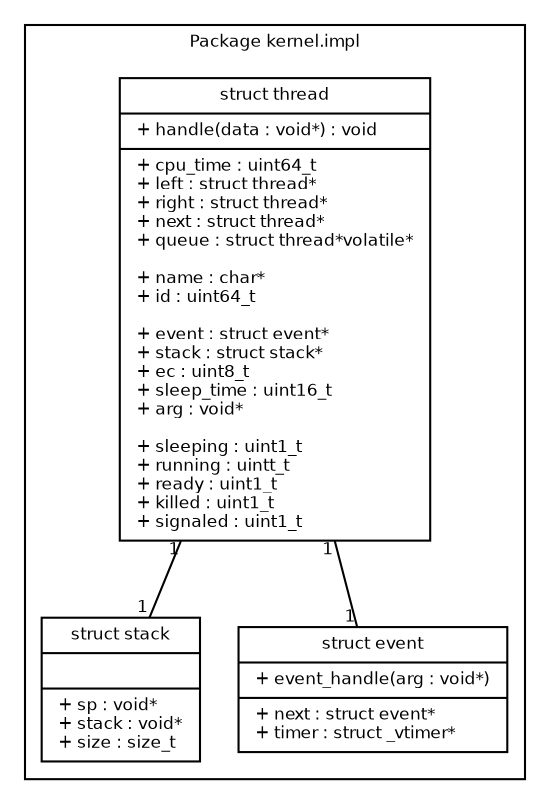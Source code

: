 digraph Threads {
	fontname = "Bitstream Vera Sans"
	fontsize = 8

	node [
		fontname = "Bitstream Vera Sans"
		fontsize = 8
		shape = "record"
	]

	edge [
		fontname = "Bitstream Vera Sans"
		fontsize = 8
	]

	subgraph clusterKernelImpl {
		label = "Package kernel.impl"

		thread [
			label = "{struct thread|+ handle(data : void*) : void\l"+
			"|+ cpu_time : uint64_t" + 
			"\l+ left : struct thread*" + 
			"\l+ right : struct thread*" + 
			"\l+ next : struct thread*" +
			"\l+ queue : struct thread*volatile*\l" +
			"\l+ name : char*" +
			"\l+ id : uint64_t\l" +
			"\l+ event : struct event*" +
			"\l+ stack : struct stack*"+
			"\l+ ec : uint8_t" +
			"\l+ sleep_time : uint16_t" +
			"\l+ arg : void*\l" +
			"\l+ sleeping : uint1_t" +
			"\l+ running : uintt_t" +
			"\l+ ready : uint1_t" +
			"\l+ killed : uint1_t" +
			"\l+ signaled : uint1_t" +
			"\l}"
		]

		_stack [
			label = "{struct stack||+ sp : void*" +
			"\l+ stack : void*" +
			"\l+ size : size_t" +
			"\l}"
		]
		
		event [
			label = "{struct event|+ event_handle(arg : void*)" + 
			"|+ next : struct event*" +
			"\l+ timer : struct _vtimer*" +
			"\l}"
		]
			
	}
	
	edge [
		arrowhead = "none"
		headlabel = "1"
		taillabel = "1"
	];
	
	thread -> _stack;
	thread -> event;
}
